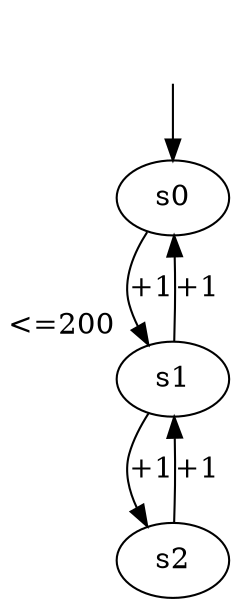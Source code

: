 digraph G {
    si[style=invis]
    s1[xlabel="<=200"]
    si -> s0
    s0 -> s1[label="+1"]
    s1 -> s0[label="+1"]
    s1 -> s2[label="+1"]
    s2 -> s1[label="+1"]
}